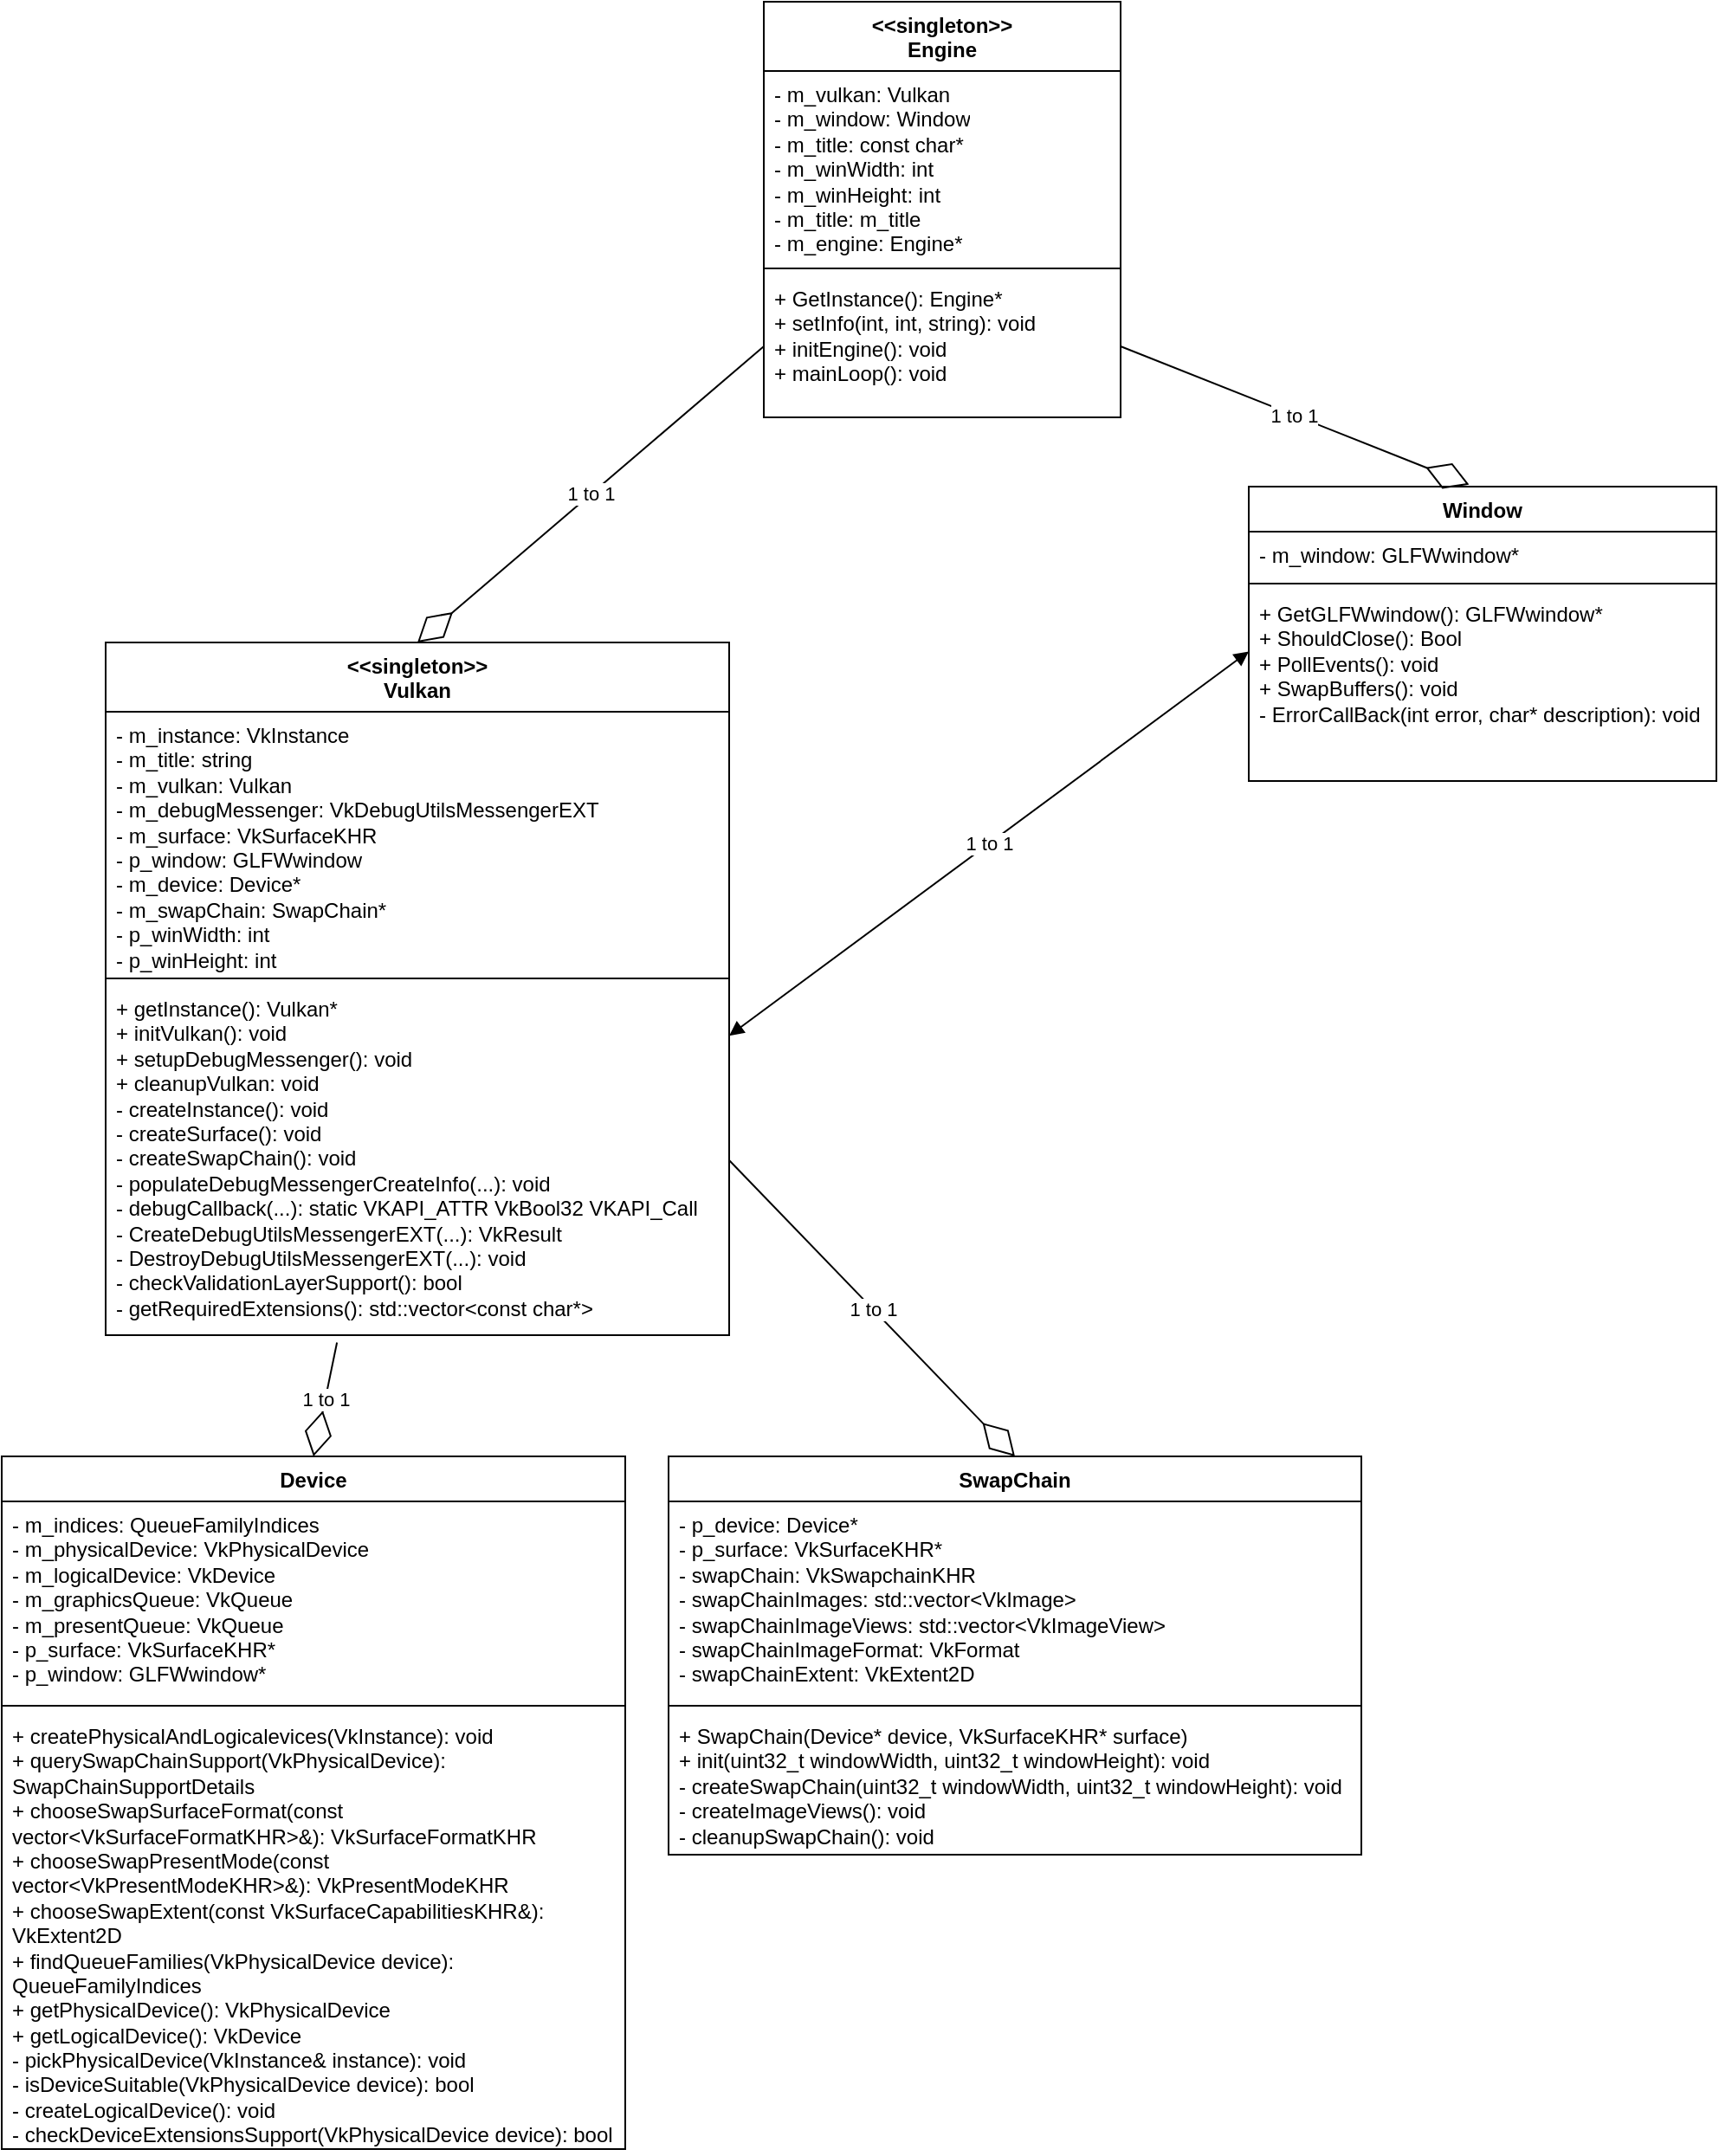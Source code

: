<mxfile version="21.5.1" type="device">
  <diagram id="C5RBs43oDa-KdzZeNtuy" name="Page-1">
    <mxGraphModel dx="1674" dy="4036" grid="1" gridSize="10" guides="1" tooltips="1" connect="1" arrows="1" fold="1" page="1" pageScale="1" pageWidth="1200" pageHeight="1600" math="0" shadow="0">
      <root>
        <mxCell id="WIyWlLk6GJQsqaUBKTNV-0" />
        <mxCell id="WIyWlLk6GJQsqaUBKTNV-1" parent="WIyWlLk6GJQsqaUBKTNV-0" />
        <mxCell id="qquA3-FVSek-2CY04mbo-0" value="Window" style="swimlane;fontStyle=1;align=center;verticalAlign=top;childLayout=stackLayout;horizontal=1;startSize=26;horizontalStack=0;resizeParent=1;resizeParentMax=0;resizeLast=0;collapsible=1;marginBottom=0;whiteSpace=wrap;html=1;" parent="WIyWlLk6GJQsqaUBKTNV-1" vertex="1">
          <mxGeometry x="760" y="-2910" width="270" height="170" as="geometry" />
        </mxCell>
        <mxCell id="qquA3-FVSek-2CY04mbo-1" value="- m_window: GLFWwindow*" style="text;strokeColor=none;fillColor=none;align=left;verticalAlign=top;spacingLeft=4;spacingRight=4;overflow=hidden;rotatable=0;points=[[0,0.5],[1,0.5]];portConstraint=eastwest;whiteSpace=wrap;html=1;" parent="qquA3-FVSek-2CY04mbo-0" vertex="1">
          <mxGeometry y="26" width="270" height="26" as="geometry" />
        </mxCell>
        <mxCell id="qquA3-FVSek-2CY04mbo-2" value="" style="line;strokeWidth=1;fillColor=none;align=left;verticalAlign=middle;spacingTop=-1;spacingLeft=3;spacingRight=3;rotatable=0;labelPosition=right;points=[];portConstraint=eastwest;strokeColor=inherit;" parent="qquA3-FVSek-2CY04mbo-0" vertex="1">
          <mxGeometry y="52" width="270" height="8" as="geometry" />
        </mxCell>
        <mxCell id="qquA3-FVSek-2CY04mbo-3" value="+ GetGLFWwindow(): GLFWwindow*&lt;br&gt;+ ShouldClose(): Bool&lt;br&gt;+ PollEvents(): void&lt;br&gt;+ SwapBuffers(): void&lt;br&gt;- ErrorCallBack(int error, char* description): void" style="text;strokeColor=none;fillColor=none;align=left;verticalAlign=top;spacingLeft=4;spacingRight=4;overflow=hidden;rotatable=0;points=[[0,0.5],[1,0.5]];portConstraint=eastwest;whiteSpace=wrap;html=1;" parent="qquA3-FVSek-2CY04mbo-0" vertex="1">
          <mxGeometry y="60" width="270" height="110" as="geometry" />
        </mxCell>
        <mxCell id="qquA3-FVSek-2CY04mbo-4" value="&amp;lt;&amp;lt;singleton&amp;gt;&amp;gt;&lt;br&gt;Vulkan" style="swimlane;fontStyle=1;align=center;verticalAlign=top;childLayout=stackLayout;horizontal=1;startSize=40;horizontalStack=0;resizeParent=1;resizeParentMax=0;resizeLast=0;collapsible=1;marginBottom=0;whiteSpace=wrap;html=1;" parent="WIyWlLk6GJQsqaUBKTNV-1" vertex="1">
          <mxGeometry x="100" y="-2820" width="360" height="400" as="geometry" />
        </mxCell>
        <mxCell id="qquA3-FVSek-2CY04mbo-5" value="- m_instance: VkInstance&lt;br&gt;- m_title: string&lt;br&gt;- m_vulkan: Vulkan&lt;br&gt;- m_debugMessenger: VkDebugUtilsMessengerEXT&lt;br&gt;- m_surface: VkSurfaceKHR&lt;br&gt;- p_window: GLFWwindow&lt;br&gt;- m_device: Device*&lt;br&gt;- m_swapChain: SwapChain*&lt;br&gt;- p_winWidth: int&lt;br&gt;- p_winHeight: int" style="text;strokeColor=none;fillColor=none;align=left;verticalAlign=top;spacingLeft=4;spacingRight=4;overflow=hidden;rotatable=0;points=[[0,0.5],[1,0.5]];portConstraint=eastwest;whiteSpace=wrap;html=1;" parent="qquA3-FVSek-2CY04mbo-4" vertex="1">
          <mxGeometry y="40" width="360" height="150" as="geometry" />
        </mxCell>
        <mxCell id="qquA3-FVSek-2CY04mbo-6" value="" style="line;strokeWidth=1;fillColor=none;align=left;verticalAlign=middle;spacingTop=-1;spacingLeft=3;spacingRight=3;rotatable=0;labelPosition=right;points=[];portConstraint=eastwest;strokeColor=inherit;" parent="qquA3-FVSek-2CY04mbo-4" vertex="1">
          <mxGeometry y="190" width="360" height="8" as="geometry" />
        </mxCell>
        <mxCell id="qquA3-FVSek-2CY04mbo-7" value="+ getInstance(): Vulkan*&lt;br&gt;+ initVulkan(): void&lt;br&gt;+ setupDebugMessenger(): void&lt;br&gt;+ cleanupVulkan: void&lt;br&gt;- createInstance(): void&lt;br&gt;- createSurface(): void&lt;br&gt;- createSwapChain(): void&lt;br&gt;- populateDebugMessengerCreateInfo(...): void&lt;br&gt;- debugCallback(...): static VKAPI_ATTR VkBool32 VKAPI_Call&lt;br&gt;- CreateDebugUtilsMessengerEXT(...): VkResult&lt;br&gt;- DestroyDebugUtilsMessengerEXT(...): void&lt;br&gt;- checkValidationLayerSupport(): bool&lt;br&gt;- getRequiredExtensions(): std::vector&amp;lt;const char*&amp;gt;" style="text;strokeColor=none;fillColor=none;align=left;verticalAlign=top;spacingLeft=4;spacingRight=4;overflow=hidden;rotatable=0;points=[[0,0.5],[1,0.5]];portConstraint=eastwest;whiteSpace=wrap;html=1;" parent="qquA3-FVSek-2CY04mbo-4" vertex="1">
          <mxGeometry y="198" width="360" height="202" as="geometry" />
        </mxCell>
        <mxCell id="qquA3-FVSek-2CY04mbo-8" value="1 to 1" style="endArrow=block;startArrow=block;endFill=1;startFill=1;html=1;rounded=0;entryX=0;entryY=0.32;entryDx=0;entryDy=0;entryPerimeter=0;exitX=1;exitY=0.144;exitDx=0;exitDy=0;exitPerimeter=0;" parent="WIyWlLk6GJQsqaUBKTNV-1" source="qquA3-FVSek-2CY04mbo-7" target="qquA3-FVSek-2CY04mbo-3" edge="1">
          <mxGeometry width="160" relative="1" as="geometry">
            <mxPoint x="630" y="-2590" as="sourcePoint" />
            <mxPoint x="760" y="-2590" as="targetPoint" />
          </mxGeometry>
        </mxCell>
        <mxCell id="qquA3-FVSek-2CY04mbo-9" value="&amp;lt;&amp;lt;singleton&amp;gt;&amp;gt;&lt;br&gt;Engine" style="swimlane;fontStyle=1;align=center;verticalAlign=top;childLayout=stackLayout;horizontal=1;startSize=40;horizontalStack=0;resizeParent=1;resizeParentMax=0;resizeLast=0;collapsible=1;marginBottom=0;whiteSpace=wrap;html=1;" parent="WIyWlLk6GJQsqaUBKTNV-1" vertex="1">
          <mxGeometry x="480" y="-3190" width="206" height="240" as="geometry" />
        </mxCell>
        <mxCell id="qquA3-FVSek-2CY04mbo-10" value="- m_vulkan: Vulkan&lt;br&gt;- m_window: Window&lt;br&gt;- m_title: const char*&lt;br&gt;- m_winWidth: int&lt;br&gt;- m_winHeight: int&lt;br&gt;- m_title: m_title&lt;br&gt;- m_engine: Engine*" style="text;strokeColor=none;fillColor=none;align=left;verticalAlign=top;spacingLeft=4;spacingRight=4;overflow=hidden;rotatable=0;points=[[0,0.5],[1,0.5]];portConstraint=eastwest;whiteSpace=wrap;html=1;" parent="qquA3-FVSek-2CY04mbo-9" vertex="1">
          <mxGeometry y="40" width="206" height="110" as="geometry" />
        </mxCell>
        <mxCell id="qquA3-FVSek-2CY04mbo-11" value="" style="line;strokeWidth=1;fillColor=none;align=left;verticalAlign=middle;spacingTop=-1;spacingLeft=3;spacingRight=3;rotatable=0;labelPosition=right;points=[];portConstraint=eastwest;strokeColor=inherit;" parent="qquA3-FVSek-2CY04mbo-9" vertex="1">
          <mxGeometry y="150" width="206" height="8" as="geometry" />
        </mxCell>
        <mxCell id="qquA3-FVSek-2CY04mbo-12" value="+ GetInstance(): Engine*&lt;br&gt;+ setInfo(int, int, string): void&lt;br&gt;+ initEngine(): void&lt;br&gt;+ mainLoop(): void" style="text;strokeColor=none;fillColor=none;align=left;verticalAlign=top;spacingLeft=4;spacingRight=4;overflow=hidden;rotatable=0;points=[[0,0.5],[1,0.5]];portConstraint=eastwest;whiteSpace=wrap;html=1;" parent="qquA3-FVSek-2CY04mbo-9" vertex="1">
          <mxGeometry y="158" width="206" height="82" as="geometry" />
        </mxCell>
        <mxCell id="qquA3-FVSek-2CY04mbo-13" value="1 to 1" style="endArrow=diamondThin;endFill=0;endSize=24;html=1;rounded=0;exitX=0;exitY=0.5;exitDx=0;exitDy=0;entryX=0.5;entryY=0;entryDx=0;entryDy=0;" parent="WIyWlLk6GJQsqaUBKTNV-1" source="qquA3-FVSek-2CY04mbo-12" target="qquA3-FVSek-2CY04mbo-4" edge="1">
          <mxGeometry width="160" relative="1" as="geometry">
            <mxPoint x="650" y="-2720" as="sourcePoint" />
            <mxPoint x="810" y="-2720" as="targetPoint" />
          </mxGeometry>
        </mxCell>
        <mxCell id="qquA3-FVSek-2CY04mbo-14" value="1 to 1" style="endArrow=diamondThin;endFill=0;endSize=24;html=1;rounded=0;exitX=1;exitY=0.5;exitDx=0;exitDy=0;entryX=0.471;entryY=-0.007;entryDx=0;entryDy=0;entryPerimeter=0;" parent="WIyWlLk6GJQsqaUBKTNV-1" source="qquA3-FVSek-2CY04mbo-12" target="qquA3-FVSek-2CY04mbo-0" edge="1">
          <mxGeometry width="160" relative="1" as="geometry">
            <mxPoint x="650" y="-2720" as="sourcePoint" />
            <mxPoint x="810" y="-2720" as="targetPoint" />
          </mxGeometry>
        </mxCell>
        <mxCell id="J-IRdLQZ-pbcko1djJqH-0" value="Device" style="swimlane;fontStyle=1;align=center;verticalAlign=top;childLayout=stackLayout;horizontal=1;startSize=26;horizontalStack=0;resizeParent=1;resizeParentMax=0;resizeLast=0;collapsible=1;marginBottom=0;whiteSpace=wrap;html=1;" parent="WIyWlLk6GJQsqaUBKTNV-1" vertex="1">
          <mxGeometry x="40" y="-2350" width="360" height="400" as="geometry" />
        </mxCell>
        <mxCell id="J-IRdLQZ-pbcko1djJqH-1" value="- m_indices: QueueFamilyIndices&lt;br&gt;- m_physicalDevice: VkPhysicalDevice&lt;br&gt;- m_logicalDevice: VkDevice&lt;br&gt;- m_graphicsQueue: VkQueue&lt;br&gt;- m_presentQueue: VkQueue&lt;br&gt;- p_surface: VkSurfaceKHR*&lt;br&gt;- p_window: GLFWwindow*" style="text;strokeColor=none;fillColor=none;align=left;verticalAlign=top;spacingLeft=4;spacingRight=4;overflow=hidden;rotatable=0;points=[[0,0.5],[1,0.5]];portConstraint=eastwest;whiteSpace=wrap;html=1;" parent="J-IRdLQZ-pbcko1djJqH-0" vertex="1">
          <mxGeometry y="26" width="360" height="114" as="geometry" />
        </mxCell>
        <mxCell id="J-IRdLQZ-pbcko1djJqH-2" value="" style="line;strokeWidth=1;fillColor=none;align=left;verticalAlign=middle;spacingTop=-1;spacingLeft=3;spacingRight=3;rotatable=0;labelPosition=right;points=[];portConstraint=eastwest;strokeColor=inherit;" parent="J-IRdLQZ-pbcko1djJqH-0" vertex="1">
          <mxGeometry y="140" width="360" height="8" as="geometry" />
        </mxCell>
        <mxCell id="J-IRdLQZ-pbcko1djJqH-3" value="+ createPhysicalAndLogicalevices(VkInstance): void&lt;br&gt;+ querySwapChainSupport(VkPhysicalDevice): SwapChainSupportDetails&lt;br&gt;+ chooseSwapSurfaceFormat(const vector&amp;lt;VkSurfaceFormatKHR&amp;gt;&amp;amp;): VkSurfaceFormatKHR&lt;br&gt;+ chooseSwapPresentMode(const vector&amp;lt;VkPresentModeKHR&amp;gt;&amp;amp;): VkPresentModeKHR&lt;br&gt;+ chooseSwapExtent(const VkSurfaceCapabilitiesKHR&amp;amp;): VkExtent2D&lt;br&gt;+ findQueueFamilies(VkPhysicalDevice device): QueueFamilyIndices&lt;br&gt;+ getPhysicalDevice(): VkPhysicalDevice&lt;br&gt;+ getLogicalDevice(): VkDevice&lt;br&gt;- pickPhysicalDevice(VkInstance&amp;amp; instance): void&lt;br&gt;- isDeviceSuitable(VkPhysicalDevice device): bool&lt;br&gt;- createLogicalDevice(): void&lt;br&gt;- checkDeviceExtensionsSupport(VkPhysicalDevice device): bool" style="text;strokeColor=none;fillColor=none;align=left;verticalAlign=top;spacingLeft=4;spacingRight=4;overflow=hidden;rotatable=0;points=[[0,0.5],[1,0.5]];portConstraint=eastwest;whiteSpace=wrap;html=1;" parent="J-IRdLQZ-pbcko1djJqH-0" vertex="1">
          <mxGeometry y="148" width="360" height="252" as="geometry" />
        </mxCell>
        <mxCell id="J-IRdLQZ-pbcko1djJqH-5" value="1 to 1" style="endArrow=diamondThin;endFill=0;endSize=24;html=1;rounded=0;exitX=0.371;exitY=1.021;exitDx=0;exitDy=0;exitPerimeter=0;entryX=0.5;entryY=0;entryDx=0;entryDy=0;" parent="WIyWlLk6GJQsqaUBKTNV-1" source="qquA3-FVSek-2CY04mbo-7" target="J-IRdLQZ-pbcko1djJqH-0" edge="1">
          <mxGeometry width="160" relative="1" as="geometry">
            <mxPoint x="400" y="-2280" as="sourcePoint" />
            <mxPoint x="560" y="-2280" as="targetPoint" />
          </mxGeometry>
        </mxCell>
        <mxCell id="0jz8DjjLI8052rK_1Uem-0" value="SwapChain" style="swimlane;fontStyle=1;align=center;verticalAlign=top;childLayout=stackLayout;horizontal=1;startSize=26;horizontalStack=0;resizeParent=1;resizeParentMax=0;resizeLast=0;collapsible=1;marginBottom=0;whiteSpace=wrap;html=1;" vertex="1" parent="WIyWlLk6GJQsqaUBKTNV-1">
          <mxGeometry x="425" y="-2350" width="400" height="230" as="geometry" />
        </mxCell>
        <mxCell id="0jz8DjjLI8052rK_1Uem-1" value="- p_device: Device*&lt;br&gt;- p_surface: VkSurfaceKHR*&lt;br&gt;- swapChain: VkSwapchainKHR&lt;br&gt;- swapChainImages: std::vector&amp;lt;VkImage&amp;gt;&lt;br&gt;- swapChainImageViews: std::vector&amp;lt;VkImageView&amp;gt;&lt;br&gt;- swapChainImageFormat: VkFormat&lt;br&gt;- swapChainExtent: VkExtent2D" style="text;strokeColor=none;fillColor=none;align=left;verticalAlign=top;spacingLeft=4;spacingRight=4;overflow=hidden;rotatable=0;points=[[0,0.5],[1,0.5]];portConstraint=eastwest;whiteSpace=wrap;html=1;" vertex="1" parent="0jz8DjjLI8052rK_1Uem-0">
          <mxGeometry y="26" width="400" height="114" as="geometry" />
        </mxCell>
        <mxCell id="0jz8DjjLI8052rK_1Uem-2" value="" style="line;strokeWidth=1;fillColor=none;align=left;verticalAlign=middle;spacingTop=-1;spacingLeft=3;spacingRight=3;rotatable=0;labelPosition=right;points=[];portConstraint=eastwest;strokeColor=inherit;" vertex="1" parent="0jz8DjjLI8052rK_1Uem-0">
          <mxGeometry y="140" width="400" height="8" as="geometry" />
        </mxCell>
        <mxCell id="0jz8DjjLI8052rK_1Uem-3" value="+ SwapChain(Device* device, VkSurfaceKHR* surface)&lt;br&gt;+ init(uint32_t windowWidth, uint32_t windowHeight): void&lt;br&gt;- createSwapChain(uint32_t windowWidth, uint32_t windowHeight): void&lt;br&gt;- createImageViews(): void&lt;br&gt;- cleanupSwapChain(): void" style="text;strokeColor=none;fillColor=none;align=left;verticalAlign=top;spacingLeft=4;spacingRight=4;overflow=hidden;rotatable=0;points=[[0,0.5],[1,0.5]];portConstraint=eastwest;whiteSpace=wrap;html=1;" vertex="1" parent="0jz8DjjLI8052rK_1Uem-0">
          <mxGeometry y="148" width="400" height="82" as="geometry" />
        </mxCell>
        <mxCell id="0jz8DjjLI8052rK_1Uem-4" value="1 to 1" style="endArrow=diamondThin;endFill=0;endSize=24;html=1;rounded=0;entryX=0.5;entryY=0;entryDx=0;entryDy=0;exitX=1;exitY=0.5;exitDx=0;exitDy=0;" edge="1" parent="WIyWlLk6GJQsqaUBKTNV-1" source="qquA3-FVSek-2CY04mbo-7" target="0jz8DjjLI8052rK_1Uem-0">
          <mxGeometry width="160" relative="1" as="geometry">
            <mxPoint x="510" y="-2430" as="sourcePoint" />
            <mxPoint x="230" y="-2340" as="targetPoint" />
          </mxGeometry>
        </mxCell>
      </root>
    </mxGraphModel>
  </diagram>
</mxfile>

